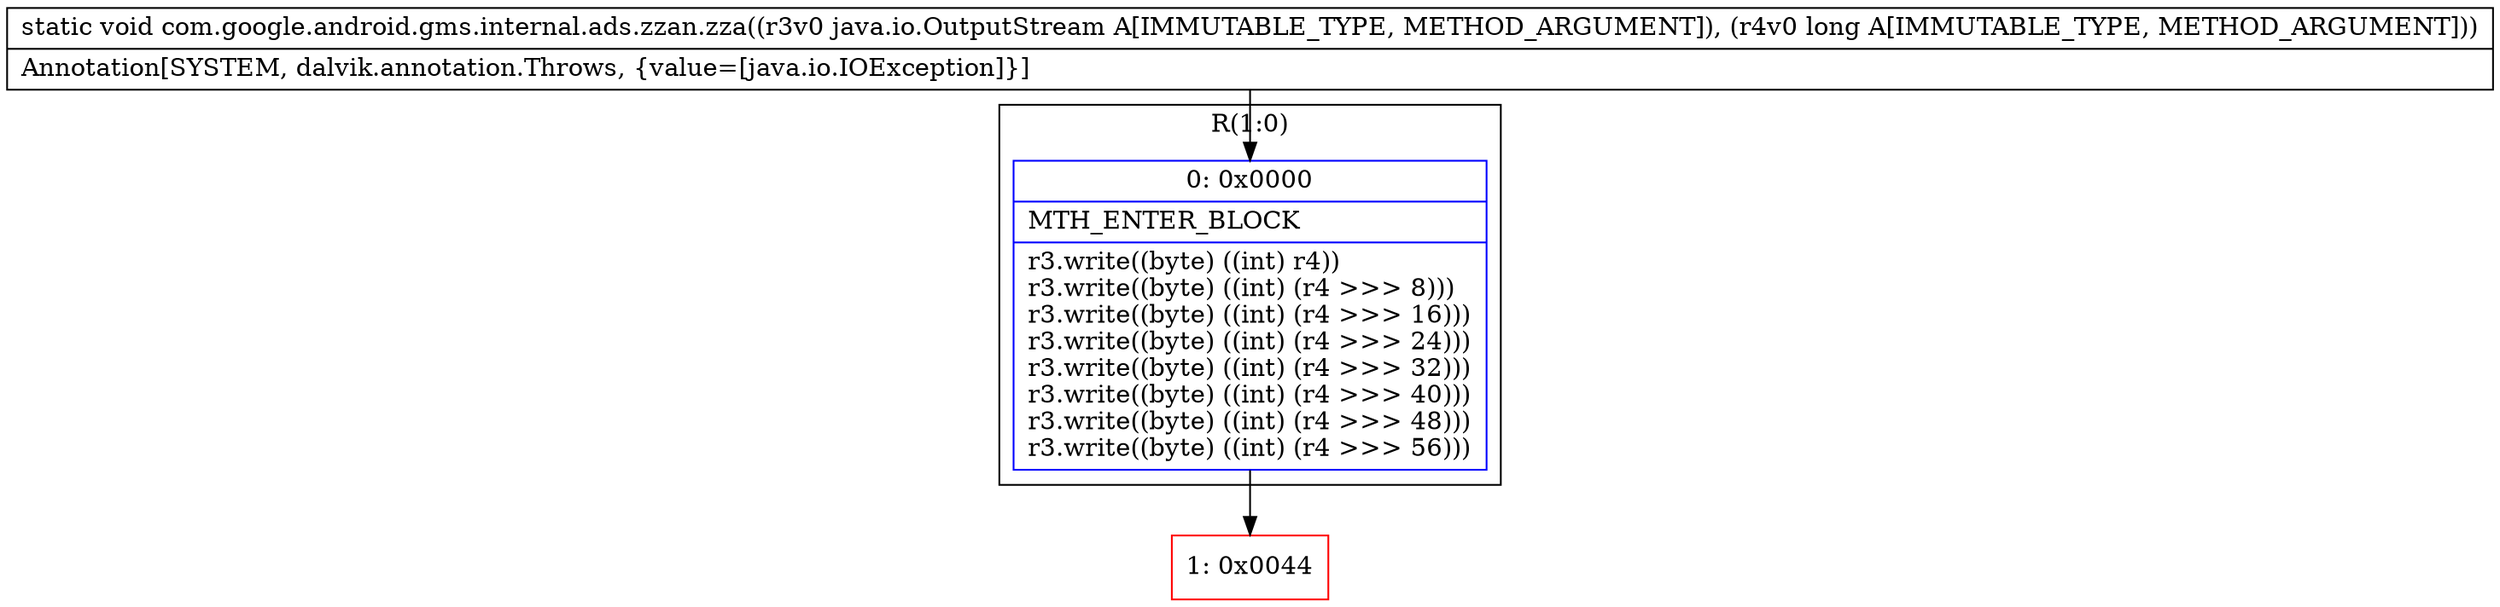 digraph "CFG forcom.google.android.gms.internal.ads.zzan.zza(Ljava\/io\/OutputStream;J)V" {
subgraph cluster_Region_1834949872 {
label = "R(1:0)";
node [shape=record,color=blue];
Node_0 [shape=record,label="{0\:\ 0x0000|MTH_ENTER_BLOCK\l|r3.write((byte) ((int) r4))\lr3.write((byte) ((int) (r4 \>\>\> 8)))\lr3.write((byte) ((int) (r4 \>\>\> 16)))\lr3.write((byte) ((int) (r4 \>\>\> 24)))\lr3.write((byte) ((int) (r4 \>\>\> 32)))\lr3.write((byte) ((int) (r4 \>\>\> 40)))\lr3.write((byte) ((int) (r4 \>\>\> 48)))\lr3.write((byte) ((int) (r4 \>\>\> 56)))\l}"];
}
Node_1 [shape=record,color=red,label="{1\:\ 0x0044}"];
MethodNode[shape=record,label="{static void com.google.android.gms.internal.ads.zzan.zza((r3v0 java.io.OutputStream A[IMMUTABLE_TYPE, METHOD_ARGUMENT]), (r4v0 long A[IMMUTABLE_TYPE, METHOD_ARGUMENT]))  | Annotation[SYSTEM, dalvik.annotation.Throws, \{value=[java.io.IOException]\}]\l}"];
MethodNode -> Node_0;
Node_0 -> Node_1;
}

